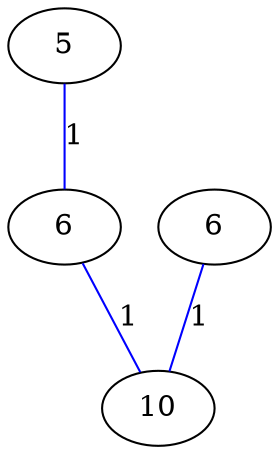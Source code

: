 graph G {
	0 [label="5"];
	1 [label="6"];
	2 [label="6"];
	3 [label="10"];
	0 -- 2 [label="1", color=blue];
	1 -- 3 [label="1", color=blue];
	2 -- 3 [label="1", color=blue];
}